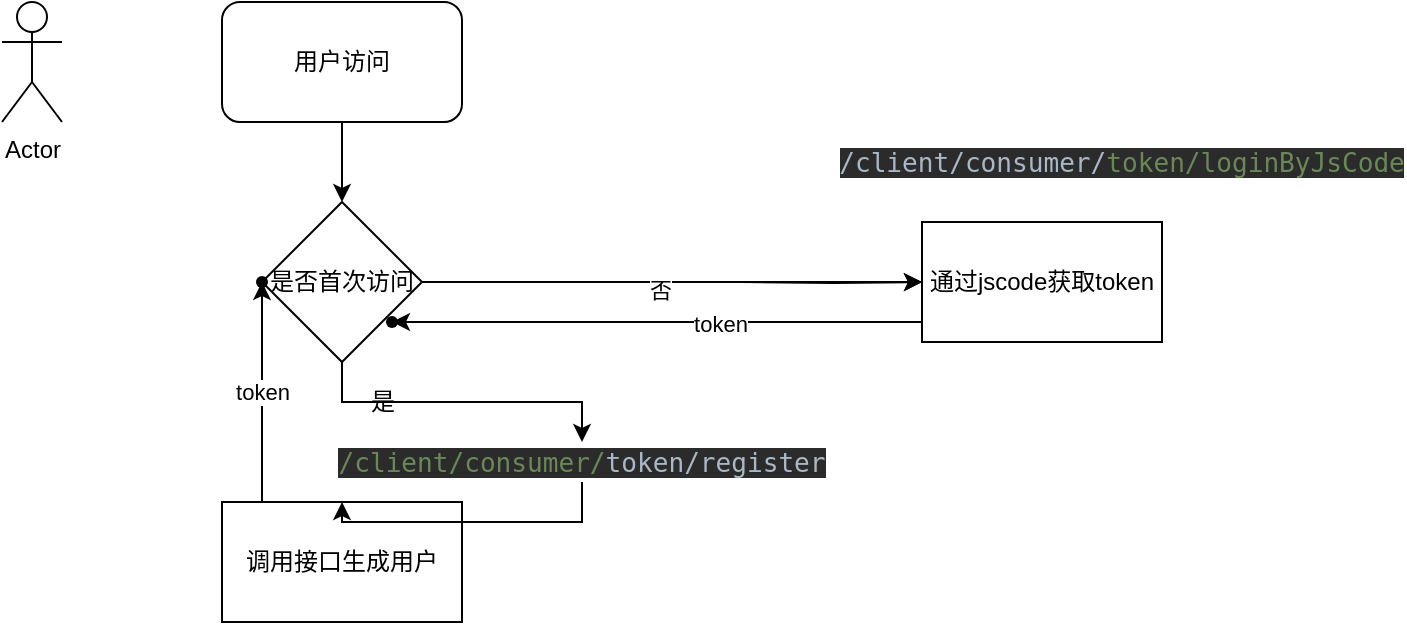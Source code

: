 <mxfile version="14.6.3" type="github"><diagram id="sEBa5ADBy7XknchlgBoN" name="Page-1"><mxGraphModel dx="946" dy="517" grid="1" gridSize="10" guides="1" tooltips="1" connect="1" arrows="1" fold="1" page="1" pageScale="1" pageWidth="827" pageHeight="1169" math="0" shadow="0"><root><mxCell id="0"/><mxCell id="1" parent="0"/><mxCell id="HSbLYqeqzpW2N70biLJ6-1" value="Actor" style="shape=umlActor;verticalLabelPosition=bottom;verticalAlign=top;html=1;outlineConnect=0;" vertex="1" parent="1"><mxGeometry x="60" y="160" width="30" height="60" as="geometry"/></mxCell><mxCell id="HSbLYqeqzpW2N70biLJ6-7" value="" style="edgeStyle=orthogonalEdgeStyle;rounded=0;orthogonalLoop=1;jettySize=auto;html=1;" edge="1" parent="1" source="HSbLYqeqzpW2N70biLJ6-2" target="HSbLYqeqzpW2N70biLJ6-4"><mxGeometry relative="1" as="geometry"/></mxCell><mxCell id="HSbLYqeqzpW2N70biLJ6-2" value="用户访问" style="rounded=1;whiteSpace=wrap;html=1;" vertex="1" parent="1"><mxGeometry x="170" y="160" width="120" height="60" as="geometry"/></mxCell><mxCell id="HSbLYqeqzpW2N70biLJ6-8" value="" style="edgeStyle=orthogonalEdgeStyle;rounded=0;orthogonalLoop=1;jettySize=auto;html=1;" edge="1" parent="1" source="HSbLYqeqzpW2N70biLJ6-4" target="HSbLYqeqzpW2N70biLJ6-6"><mxGeometry relative="1" as="geometry"/></mxCell><mxCell id="HSbLYqeqzpW2N70biLJ6-13" value="" style="edgeStyle=orthogonalEdgeStyle;rounded=0;orthogonalLoop=1;jettySize=auto;html=1;entryX=0;entryY=0.5;entryDx=0;entryDy=0;" edge="1" parent="1" source="HSbLYqeqzpW2N70biLJ6-4" target="HSbLYqeqzpW2N70biLJ6-11"><mxGeometry relative="1" as="geometry"><mxPoint x="350" y="300" as="targetPoint"/></mxGeometry></mxCell><mxCell id="HSbLYqeqzpW2N70biLJ6-15" value="否" style="edgeLabel;html=1;align=center;verticalAlign=middle;resizable=0;points=[];" vertex="1" connectable="0" parent="HSbLYqeqzpW2N70biLJ6-13"><mxGeometry x="-0.05" y="-4" relative="1" as="geometry"><mxPoint as="offset"/></mxGeometry></mxCell><mxCell id="HSbLYqeqzpW2N70biLJ6-4" value="是否首次访问" style="rhombus;whiteSpace=wrap;html=1;" vertex="1" parent="1"><mxGeometry x="190" y="260" width="80" height="80" as="geometry"/></mxCell><mxCell id="HSbLYqeqzpW2N70biLJ6-21" value="token" style="edgeStyle=orthogonalEdgeStyle;rounded=0;orthogonalLoop=1;jettySize=auto;html=1;" edge="1" parent="1" source="HSbLYqeqzpW2N70biLJ6-5" target="HSbLYqeqzpW2N70biLJ6-20"><mxGeometry relative="1" as="geometry"><Array as="points"><mxPoint x="170" y="420"/><mxPoint x="170" y="420"/></Array></mxGeometry></mxCell><mxCell id="HSbLYqeqzpW2N70biLJ6-5" value="调用接口生成用户" style="rounded=0;whiteSpace=wrap;html=1;" vertex="1" parent="1"><mxGeometry x="170" y="410" width="120" height="60" as="geometry"/></mxCell><mxCell id="HSbLYqeqzpW2N70biLJ6-9" value="" style="edgeStyle=orthogonalEdgeStyle;rounded=0;orthogonalLoop=1;jettySize=auto;html=1;" edge="1" parent="1" source="HSbLYqeqzpW2N70biLJ6-6" target="HSbLYqeqzpW2N70biLJ6-5"><mxGeometry relative="1" as="geometry"/></mxCell><mxCell id="HSbLYqeqzpW2N70biLJ6-6" value="&lt;pre style=&quot;background-color: #2b2b2b ; color: #a9b7c6 ; font-family: &amp;#34;jetbrains mono&amp;#34; , monospace ; font-size: 9.8pt&quot;&gt;&lt;span style=&quot;color: #6a8759&quot;&gt;/client/consumer/&lt;/span&gt;token/register&lt;/pre&gt;" style="text;html=1;strokeColor=none;fillColor=none;align=center;verticalAlign=middle;whiteSpace=wrap;rounded=0;" vertex="1" parent="1"><mxGeometry x="230" y="380" width="240" height="20" as="geometry"/></mxCell><mxCell id="HSbLYqeqzpW2N70biLJ6-10" value="是" style="text;html=1;align=center;verticalAlign=middle;resizable=0;points=[];autosize=1;strokeColor=none;" vertex="1" parent="1"><mxGeometry x="235" y="350" width="30" height="20" as="geometry"/></mxCell><mxCell id="HSbLYqeqzpW2N70biLJ6-18" value="" style="edgeStyle=orthogonalEdgeStyle;rounded=0;orthogonalLoop=1;jettySize=auto;html=1;" edge="1" parent="1" source="HSbLYqeqzpW2N70biLJ6-11" target="HSbLYqeqzpW2N70biLJ6-17"><mxGeometry relative="1" as="geometry"><Array as="points"><mxPoint x="470" y="320"/><mxPoint x="470" y="320"/></Array></mxGeometry></mxCell><mxCell id="HSbLYqeqzpW2N70biLJ6-19" value="token" style="edgeLabel;html=1;align=center;verticalAlign=middle;resizable=0;points=[];" vertex="1" connectable="0" parent="HSbLYqeqzpW2N70biLJ6-18"><mxGeometry x="-0.238" y="1" relative="1" as="geometry"><mxPoint as="offset"/></mxGeometry></mxCell><mxCell id="HSbLYqeqzpW2N70biLJ6-11" value="通过jscode获取token" style="rounded=0;whiteSpace=wrap;html=1;" vertex="1" parent="1"><mxGeometry x="520" y="270" width="120" height="60" as="geometry"/></mxCell><mxCell id="HSbLYqeqzpW2N70biLJ6-14" value="" style="edgeStyle=orthogonalEdgeStyle;rounded=0;orthogonalLoop=1;jettySize=auto;html=1;" edge="1" parent="1" target="HSbLYqeqzpW2N70biLJ6-11"><mxGeometry relative="1" as="geometry"><mxPoint x="430" y="300" as="sourcePoint"/></mxGeometry></mxCell><mxCell id="HSbLYqeqzpW2N70biLJ6-16" value="&lt;pre style=&quot;background-color: #2b2b2b ; color: #a9b7c6 ; font-family: &amp;#34;jetbrains mono&amp;#34; , monospace ; font-size: 9.8pt&quot;&gt;/client/consumer/&lt;span style=&quot;color: #6a8759&quot;&gt;token/loginByJsCode&lt;/span&gt;&lt;/pre&gt;" style="text;html=1;strokeColor=none;fillColor=none;align=center;verticalAlign=middle;whiteSpace=wrap;rounded=0;" vertex="1" parent="1"><mxGeometry x="600" y="230" width="40" height="20" as="geometry"/></mxCell><mxCell id="HSbLYqeqzpW2N70biLJ6-17" value="" style="shape=waypoint;size=6;pointerEvents=1;points=[];fillColor=#ffffff;resizable=0;rotatable=0;perimeter=centerPerimeter;snapToPoint=1;rounded=0;" vertex="1" parent="1"><mxGeometry x="235" y="300" width="40" height="40" as="geometry"/></mxCell><mxCell id="HSbLYqeqzpW2N70biLJ6-20" value="" style="shape=waypoint;size=6;pointerEvents=1;points=[];fillColor=#ffffff;resizable=0;rotatable=0;perimeter=centerPerimeter;snapToPoint=1;rounded=0;" vertex="1" parent="1"><mxGeometry x="170" y="280" width="40" height="40" as="geometry"/></mxCell></root></mxGraphModel></diagram></mxfile>